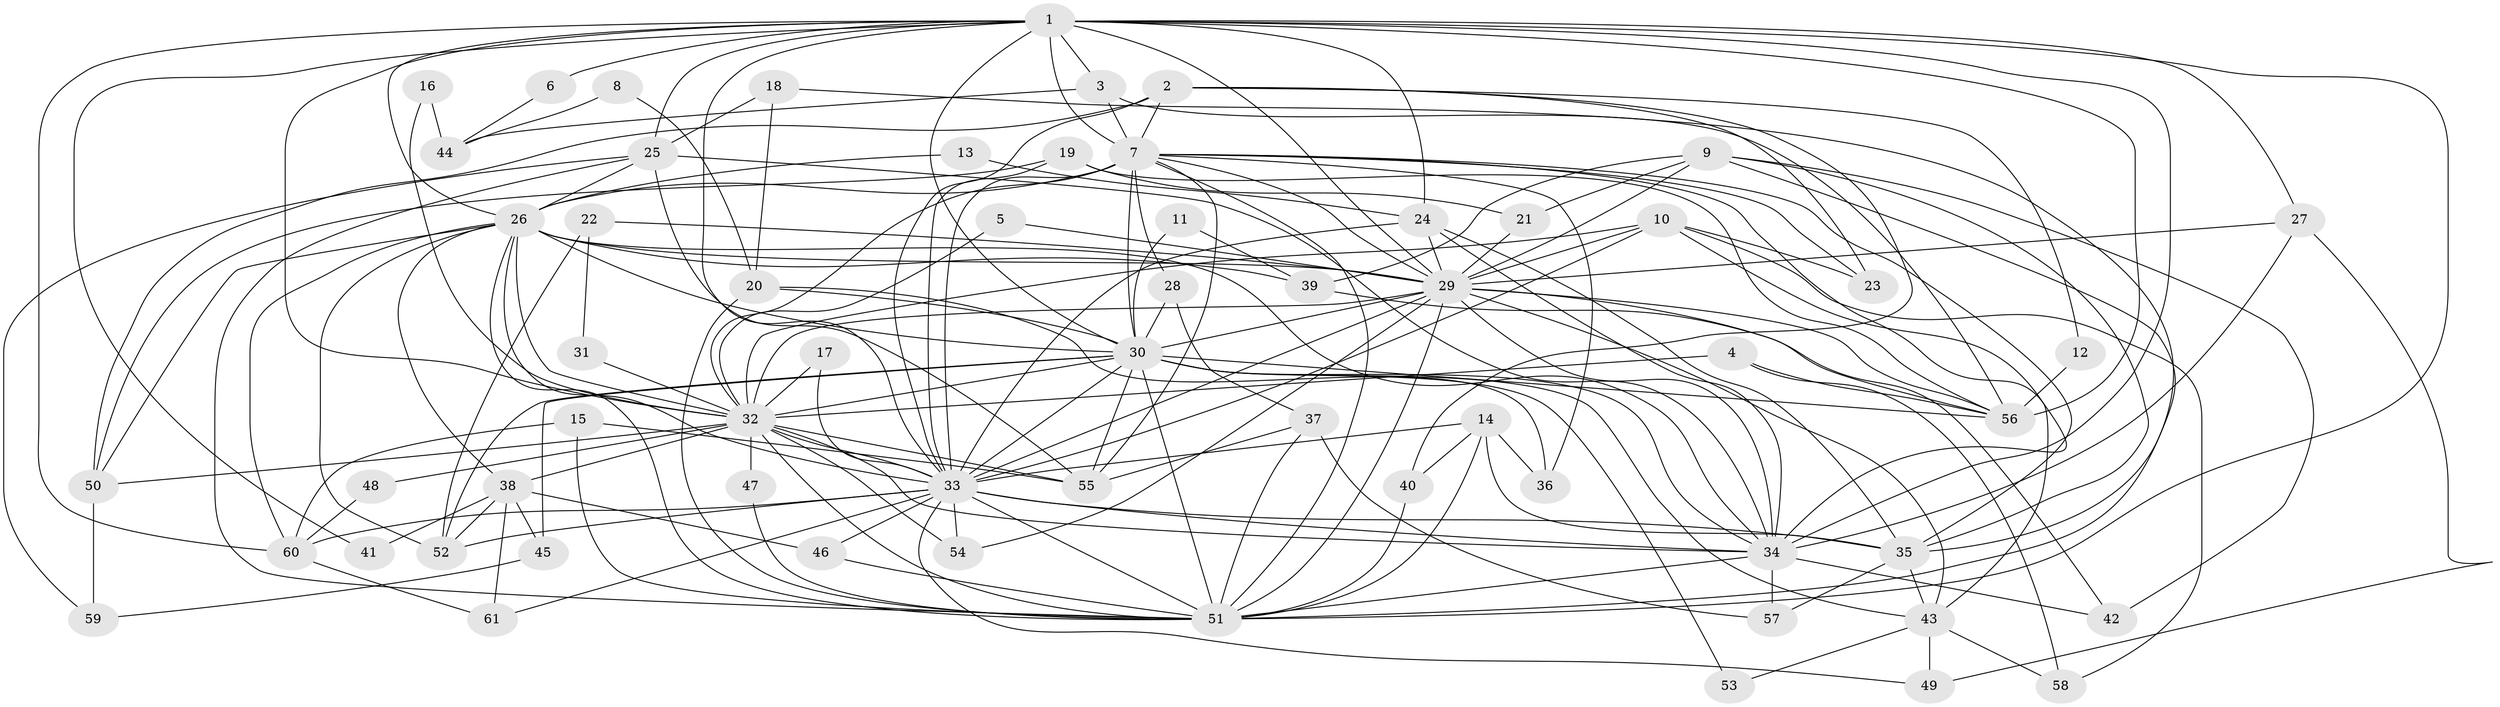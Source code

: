 // original degree distribution, {28: 0.008264462809917356, 19: 0.01652892561983471, 23: 0.008264462809917356, 21: 0.008264462809917356, 24: 0.01652892561983471, 15: 0.008264462809917356, 18: 0.008264462809917356, 16: 0.008264462809917356, 6: 0.049586776859504134, 8: 0.01652892561983471, 5: 0.05785123966942149, 3: 0.24793388429752067, 2: 0.49586776859504134, 7: 0.01652892561983471, 4: 0.03305785123966942}
// Generated by graph-tools (version 1.1) at 2025/01/03/09/25 03:01:21]
// undirected, 61 vertices, 175 edges
graph export_dot {
graph [start="1"]
  node [color=gray90,style=filled];
  1;
  2;
  3;
  4;
  5;
  6;
  7;
  8;
  9;
  10;
  11;
  12;
  13;
  14;
  15;
  16;
  17;
  18;
  19;
  20;
  21;
  22;
  23;
  24;
  25;
  26;
  27;
  28;
  29;
  30;
  31;
  32;
  33;
  34;
  35;
  36;
  37;
  38;
  39;
  40;
  41;
  42;
  43;
  44;
  45;
  46;
  47;
  48;
  49;
  50;
  51;
  52;
  53;
  54;
  55;
  56;
  57;
  58;
  59;
  60;
  61;
  1 -- 3 [weight=2.0];
  1 -- 6 [weight=2.0];
  1 -- 7 [weight=4.0];
  1 -- 24 [weight=1.0];
  1 -- 25 [weight=1.0];
  1 -- 26 [weight=2.0];
  1 -- 27 [weight=1.0];
  1 -- 29 [weight=2.0];
  1 -- 30 [weight=2.0];
  1 -- 32 [weight=4.0];
  1 -- 33 [weight=2.0];
  1 -- 34 [weight=3.0];
  1 -- 41 [weight=1.0];
  1 -- 51 [weight=2.0];
  1 -- 56 [weight=2.0];
  1 -- 60 [weight=1.0];
  2 -- 7 [weight=1.0];
  2 -- 12 [weight=1.0];
  2 -- 23 [weight=1.0];
  2 -- 33 [weight=2.0];
  2 -- 40 [weight=1.0];
  2 -- 50 [weight=1.0];
  3 -- 7 [weight=1.0];
  3 -- 44 [weight=1.0];
  3 -- 56 [weight=1.0];
  4 -- 32 [weight=1.0];
  4 -- 56 [weight=1.0];
  4 -- 58 [weight=1.0];
  5 -- 29 [weight=1.0];
  5 -- 32 [weight=1.0];
  6 -- 44 [weight=1.0];
  7 -- 23 [weight=1.0];
  7 -- 26 [weight=1.0];
  7 -- 28 [weight=1.0];
  7 -- 29 [weight=1.0];
  7 -- 30 [weight=1.0];
  7 -- 32 [weight=1.0];
  7 -- 33 [weight=1.0];
  7 -- 34 [weight=1.0];
  7 -- 35 [weight=1.0];
  7 -- 36 [weight=1.0];
  7 -- 51 [weight=1.0];
  7 -- 55 [weight=1.0];
  8 -- 20 [weight=1.0];
  8 -- 44 [weight=1.0];
  9 -- 21 [weight=1.0];
  9 -- 29 [weight=1.0];
  9 -- 35 [weight=1.0];
  9 -- 39 [weight=1.0];
  9 -- 42 [weight=1.0];
  9 -- 51 [weight=1.0];
  10 -- 23 [weight=1.0];
  10 -- 29 [weight=1.0];
  10 -- 32 [weight=1.0];
  10 -- 33 [weight=1.0];
  10 -- 43 [weight=1.0];
  10 -- 58 [weight=1.0];
  11 -- 30 [weight=1.0];
  11 -- 39 [weight=1.0];
  12 -- 56 [weight=1.0];
  13 -- 24 [weight=1.0];
  13 -- 26 [weight=1.0];
  14 -- 33 [weight=1.0];
  14 -- 35 [weight=1.0];
  14 -- 36 [weight=1.0];
  14 -- 40 [weight=1.0];
  14 -- 51 [weight=1.0];
  15 -- 51 [weight=1.0];
  15 -- 55 [weight=1.0];
  15 -- 60 [weight=1.0];
  16 -- 32 [weight=1.0];
  16 -- 44 [weight=1.0];
  17 -- 32 [weight=2.0];
  17 -- 33 [weight=1.0];
  18 -- 20 [weight=1.0];
  18 -- 25 [weight=1.0];
  18 -- 35 [weight=1.0];
  19 -- 21 [weight=1.0];
  19 -- 33 [weight=1.0];
  19 -- 50 [weight=1.0];
  19 -- 56 [weight=1.0];
  20 -- 30 [weight=1.0];
  20 -- 36 [weight=1.0];
  20 -- 51 [weight=1.0];
  21 -- 29 [weight=1.0];
  22 -- 29 [weight=1.0];
  22 -- 31 [weight=1.0];
  22 -- 52 [weight=1.0];
  24 -- 29 [weight=1.0];
  24 -- 33 [weight=1.0];
  24 -- 34 [weight=1.0];
  24 -- 35 [weight=1.0];
  25 -- 26 [weight=1.0];
  25 -- 34 [weight=1.0];
  25 -- 51 [weight=1.0];
  25 -- 55 [weight=1.0];
  25 -- 59 [weight=1.0];
  26 -- 29 [weight=2.0];
  26 -- 30 [weight=2.0];
  26 -- 32 [weight=1.0];
  26 -- 33 [weight=2.0];
  26 -- 34 [weight=1.0];
  26 -- 38 [weight=1.0];
  26 -- 39 [weight=1.0];
  26 -- 50 [weight=1.0];
  26 -- 51 [weight=1.0];
  26 -- 52 [weight=1.0];
  26 -- 60 [weight=1.0];
  27 -- 29 [weight=1.0];
  27 -- 34 [weight=1.0];
  27 -- 49 [weight=1.0];
  28 -- 30 [weight=1.0];
  28 -- 37 [weight=1.0];
  29 -- 30 [weight=3.0];
  29 -- 32 [weight=1.0];
  29 -- 33 [weight=1.0];
  29 -- 34 [weight=1.0];
  29 -- 42 [weight=1.0];
  29 -- 43 [weight=1.0];
  29 -- 51 [weight=1.0];
  29 -- 54 [weight=1.0];
  29 -- 56 [weight=1.0];
  30 -- 32 [weight=1.0];
  30 -- 33 [weight=1.0];
  30 -- 34 [weight=1.0];
  30 -- 43 [weight=1.0];
  30 -- 45 [weight=1.0];
  30 -- 51 [weight=2.0];
  30 -- 52 [weight=1.0];
  30 -- 53 [weight=1.0];
  30 -- 55 [weight=1.0];
  30 -- 56 [weight=1.0];
  31 -- 32 [weight=1.0];
  32 -- 33 [weight=1.0];
  32 -- 34 [weight=2.0];
  32 -- 38 [weight=1.0];
  32 -- 47 [weight=1.0];
  32 -- 48 [weight=1.0];
  32 -- 50 [weight=1.0];
  32 -- 51 [weight=2.0];
  32 -- 54 [weight=1.0];
  32 -- 55 [weight=1.0];
  33 -- 34 [weight=1.0];
  33 -- 35 [weight=1.0];
  33 -- 46 [weight=1.0];
  33 -- 49 [weight=1.0];
  33 -- 51 [weight=1.0];
  33 -- 52 [weight=1.0];
  33 -- 54 [weight=1.0];
  33 -- 60 [weight=1.0];
  33 -- 61 [weight=1.0];
  34 -- 42 [weight=1.0];
  34 -- 51 [weight=1.0];
  34 -- 57 [weight=1.0];
  35 -- 43 [weight=1.0];
  35 -- 57 [weight=1.0];
  37 -- 51 [weight=1.0];
  37 -- 55 [weight=1.0];
  37 -- 57 [weight=1.0];
  38 -- 41 [weight=1.0];
  38 -- 45 [weight=1.0];
  38 -- 46 [weight=1.0];
  38 -- 52 [weight=1.0];
  38 -- 61 [weight=1.0];
  39 -- 56 [weight=1.0];
  40 -- 51 [weight=1.0];
  43 -- 49 [weight=1.0];
  43 -- 53 [weight=1.0];
  43 -- 58 [weight=1.0];
  45 -- 59 [weight=1.0];
  46 -- 51 [weight=1.0];
  47 -- 51 [weight=1.0];
  48 -- 60 [weight=1.0];
  50 -- 59 [weight=1.0];
  60 -- 61 [weight=1.0];
}
